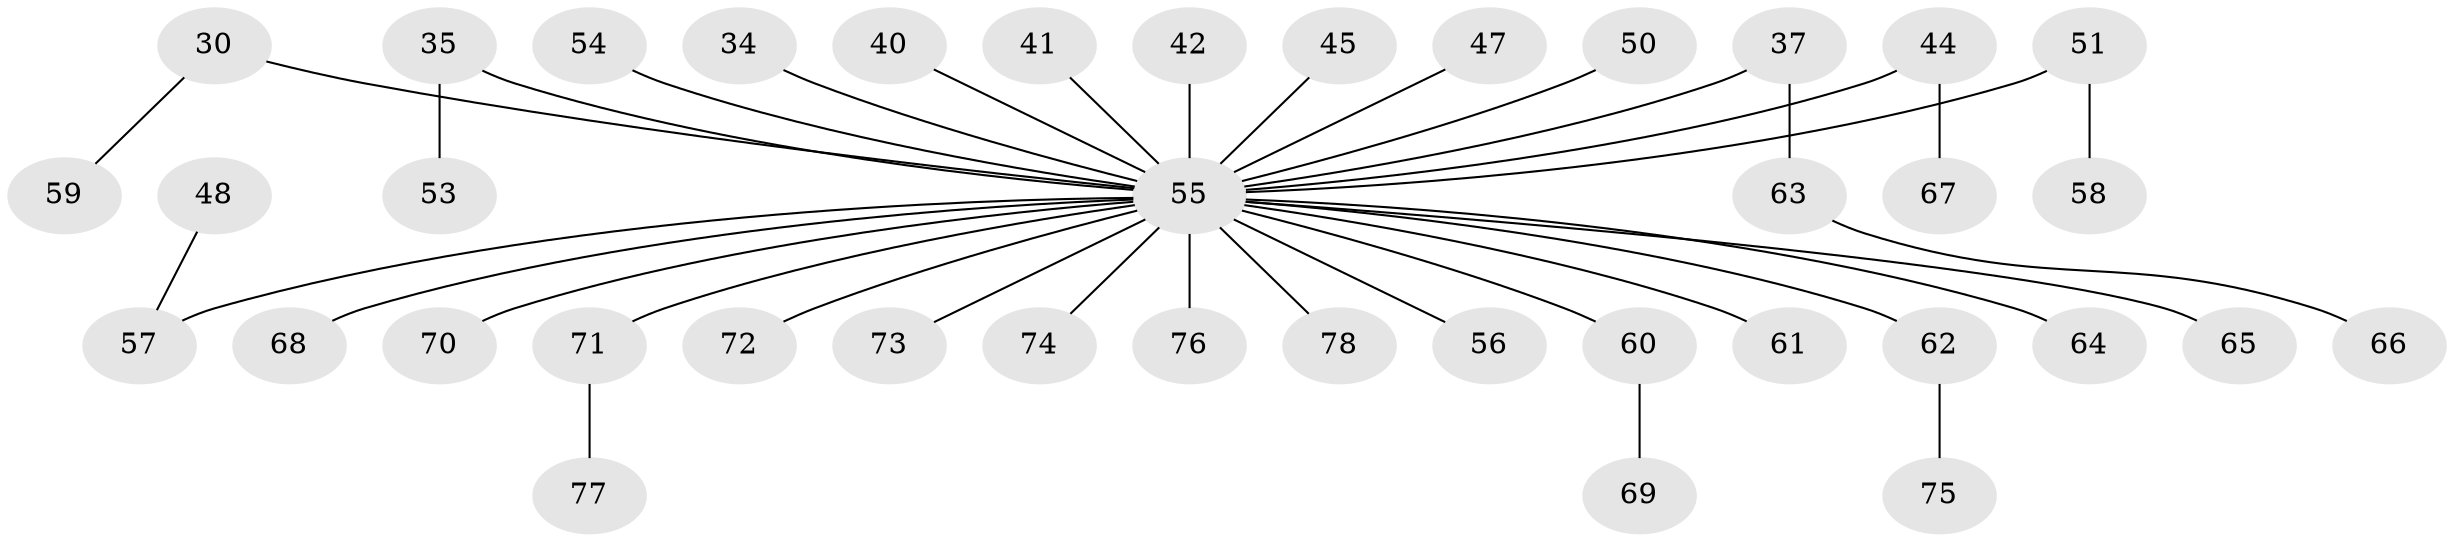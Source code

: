 // original degree distribution, {4: 0.0641025641025641, 5: 0.01282051282051282, 2: 0.3076923076923077, 8: 0.01282051282051282, 1: 0.47435897435897434, 6: 0.02564102564102564, 3: 0.10256410256410256}
// Generated by graph-tools (version 1.1) at 2025/55/03/04/25 21:55:38]
// undirected, 39 vertices, 38 edges
graph export_dot {
graph [start="1"]
  node [color=gray90,style=filled];
  30 [super="+25"];
  34;
  35;
  37;
  40;
  41;
  42;
  44;
  45;
  47;
  48 [super="+24"];
  50;
  51;
  53;
  54;
  55 [super="+38+18+20+49+22+52+27+28"];
  56;
  57 [super="+9"];
  58;
  59;
  60;
  61;
  62;
  63;
  64;
  65;
  66;
  67;
  68;
  69;
  70;
  71;
  72;
  73;
  74;
  75;
  76;
  77;
  78;
  30 -- 59;
  30 -- 55;
  34 -- 55;
  35 -- 53;
  35 -- 55;
  37 -- 63;
  37 -- 55;
  40 -- 55;
  41 -- 55;
  42 -- 55;
  44 -- 67;
  44 -- 55;
  45 -- 55;
  47 -- 55;
  48 -- 57;
  50 -- 55;
  51 -- 58;
  51 -- 55;
  54 -- 55;
  55 -- 60;
  55 -- 68;
  55 -- 78;
  55 -- 61;
  55 -- 64;
  55 -- 65;
  55 -- 70;
  55 -- 71;
  55 -- 72;
  55 -- 73;
  55 -- 74;
  55 -- 76;
  55 -- 56;
  55 -- 57;
  55 -- 62;
  60 -- 69;
  62 -- 75;
  63 -- 66;
  71 -- 77;
}
